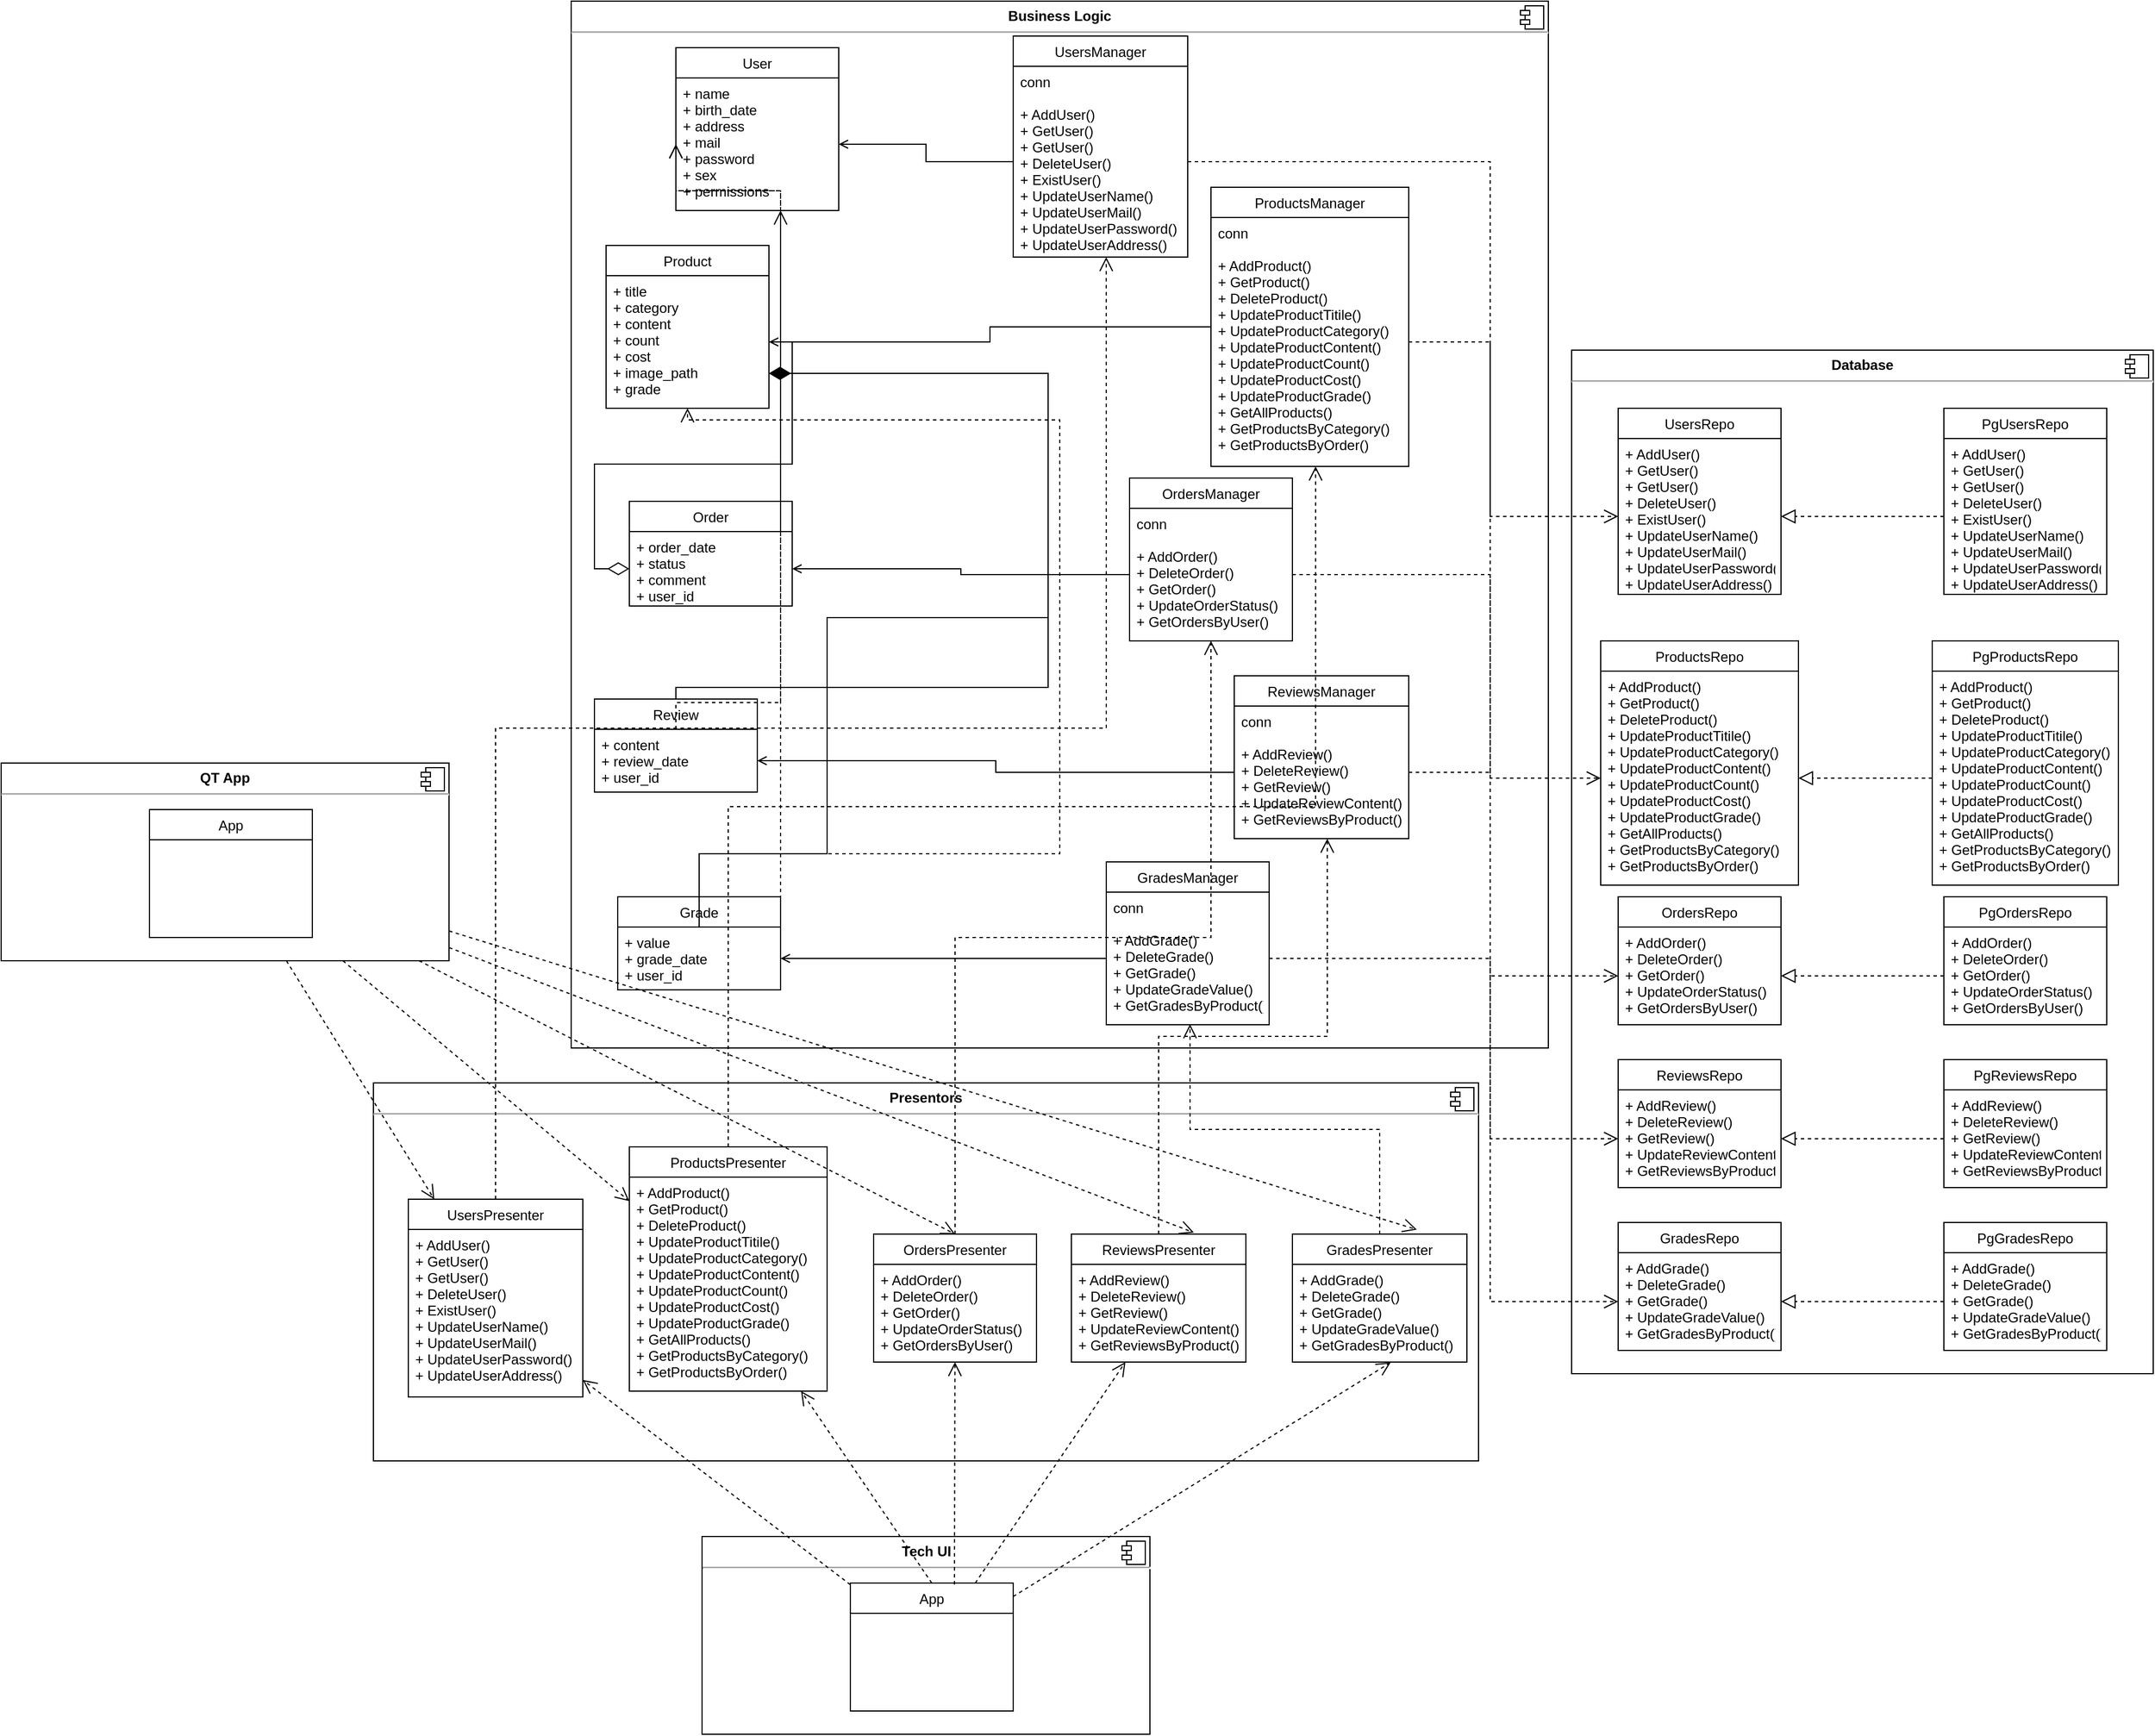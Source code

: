 <mxfile version="19.0.0" type="device"><diagram name="Page-1" id="c4acf3e9-155e-7222-9cf6-157b1a14988f"><mxGraphModel dx="3796" dy="1694" grid="1" gridSize="10" guides="1" tooltips="1" connect="1" arrows="1" fold="1" page="1" pageScale="1" pageWidth="850" pageHeight="1100" background="none" math="0" shadow="0"><root><mxCell id="0"/><mxCell id="1" parent="0"/><mxCell id="wbsk_7NaEqy0srvcn9H6-8" value="&lt;p style=&quot;margin:0px;margin-top:6px;text-align:center;&quot;&gt;&lt;b&gt;Business Logic&lt;/b&gt;&lt;/p&gt;&lt;hr&gt;&lt;p style=&quot;margin:0px;margin-left:8px;&quot;&gt;&lt;br&gt;&lt;/p&gt;" style="align=left;overflow=fill;html=1;dropTarget=0;" parent="1" vertex="1"><mxGeometry x="-80" y="20" width="840" height="900" as="geometry"/></mxCell><mxCell id="wbsk_7NaEqy0srvcn9H6-9" value="" style="shape=component;jettyWidth=8;jettyHeight=4;" parent="wbsk_7NaEqy0srvcn9H6-8" vertex="1"><mxGeometry x="1" width="20" height="20" relative="1" as="geometry"><mxPoint x="-24" y="4" as="offset"/></mxGeometry></mxCell><mxCell id="wbsk_7NaEqy0srvcn9H6-41" style="edgeStyle=orthogonalEdgeStyle;rounded=0;orthogonalLoop=1;jettySize=auto;html=1;endArrow=diamondThin;endFill=1;endSize=16;strokeWidth=1;" parent="1" source="wbsk_7NaEqy0srvcn9H6-21" target="wbsk_7NaEqy0srvcn9H6-17" edge="1"><mxGeometry relative="1" as="geometry"><Array as="points"><mxPoint x="330" y="610"/><mxPoint x="330" y="340"/></Array></mxGeometry></mxCell><mxCell id="wbsk_7NaEqy0srvcn9H6-36" style="edgeStyle=orthogonalEdgeStyle;rounded=0;orthogonalLoop=1;jettySize=auto;html=1;entryX=1;entryY=0.5;entryDx=0;entryDy=0;endArrow=open;endFill=0;" parent="1" source="wbsk_7NaEqy0srvcn9H6-27" target="wbsk_7NaEqy0srvcn9H6-18" edge="1"><mxGeometry relative="1" as="geometry"/></mxCell><mxCell id="wbsk_7NaEqy0srvcn9H6-35" style="edgeStyle=orthogonalEdgeStyle;rounded=0;orthogonalLoop=1;jettySize=auto;html=1;entryX=1;entryY=0.5;entryDx=0;entryDy=0;endArrow=open;endFill=0;" parent="1" source="wbsk_7NaEqy0srvcn9H6-26" target="wbsk_7NaEqy0srvcn9H6-13" edge="1"><mxGeometry relative="1" as="geometry"/></mxCell><mxCell id="wbsk_7NaEqy0srvcn9H6-37" style="edgeStyle=orthogonalEdgeStyle;rounded=0;orthogonalLoop=1;jettySize=auto;html=1;entryX=1;entryY=0.5;entryDx=0;entryDy=0;endArrow=open;endFill=0;" parent="1" source="wbsk_7NaEqy0srvcn9H6-30" target="wbsk_7NaEqy0srvcn9H6-20" edge="1"><mxGeometry relative="1" as="geometry"/></mxCell><mxCell id="wbsk_7NaEqy0srvcn9H6-38" style="edgeStyle=orthogonalEdgeStyle;rounded=0;orthogonalLoop=1;jettySize=auto;html=1;entryX=1;entryY=0.5;entryDx=0;entryDy=0;endArrow=open;endFill=0;" parent="1" source="wbsk_7NaEqy0srvcn9H6-32" target="wbsk_7NaEqy0srvcn9H6-22" edge="1"><mxGeometry relative="1" as="geometry"/></mxCell><mxCell id="wbsk_7NaEqy0srvcn9H6-39" style="edgeStyle=orthogonalEdgeStyle;rounded=0;orthogonalLoop=1;jettySize=auto;html=1;entryX=1;entryY=0.5;entryDx=0;entryDy=0;endArrow=open;endFill=0;" parent="1" source="wbsk_7NaEqy0srvcn9H6-34" target="wbsk_7NaEqy0srvcn9H6-24" edge="1"><mxGeometry relative="1" as="geometry"/></mxCell><mxCell id="wbsk_7NaEqy0srvcn9H6-40" style="edgeStyle=orthogonalEdgeStyle;rounded=0;orthogonalLoop=1;jettySize=auto;html=1;entryX=0;entryY=0.5;entryDx=0;entryDy=0;endArrow=diamondThin;endFill=0;strokeWidth=1;endSize=16;" parent="1" source="wbsk_7NaEqy0srvcn9H6-18" target="wbsk_7NaEqy0srvcn9H6-20" edge="1"><mxGeometry relative="1" as="geometry"/></mxCell><mxCell id="wbsk_7NaEqy0srvcn9H6-10" value="&lt;p style=&quot;margin:0px;margin-top:6px;text-align:center;&quot;&gt;&lt;b&gt;Database&lt;/b&gt;&lt;/p&gt;&lt;hr&gt;&lt;p style=&quot;margin:0px;margin-left:8px;&quot;&gt;&lt;br&gt;&lt;/p&gt;" style="align=left;overflow=fill;html=1;dropTarget=0;" parent="1" vertex="1"><mxGeometry x="780" y="320" width="500" height="880" as="geometry"/></mxCell><mxCell id="wbsk_7NaEqy0srvcn9H6-11" value="" style="shape=component;jettyWidth=8;jettyHeight=4;" parent="wbsk_7NaEqy0srvcn9H6-10" vertex="1"><mxGeometry x="1" width="20" height="20" relative="1" as="geometry"><mxPoint x="-24" y="4" as="offset"/></mxGeometry></mxCell><mxCell id="wbsk_7NaEqy0srvcn9H6-17" value="Product" style="swimlane;fontStyle=0;childLayout=stackLayout;horizontal=1;startSize=26;fillColor=none;horizontalStack=0;resizeParent=1;resizeParentMax=0;resizeLast=0;collapsible=1;marginBottom=0;" parent="1" vertex="1"><mxGeometry x="-50" y="230" width="140" height="140" as="geometry"/></mxCell><mxCell id="wbsk_7NaEqy0srvcn9H6-18" value="+ title&#10;+ category&#10;+ content&#10;+ count&#10;+ cost&#10;+ image_path&#10;+ grade" style="text;strokeColor=none;fillColor=none;align=left;verticalAlign=top;spacingLeft=4;spacingRight=4;overflow=hidden;rotatable=0;points=[[0,0.5],[1,0.5]];portConstraint=eastwest;" parent="wbsk_7NaEqy0srvcn9H6-17" vertex="1"><mxGeometry y="26" width="140" height="114" as="geometry"/></mxCell><mxCell id="wbsk_7NaEqy0srvcn9H6-12" value="User" style="swimlane;fontStyle=0;childLayout=stackLayout;horizontal=1;startSize=26;fillColor=none;horizontalStack=0;resizeParent=1;resizeParentMax=0;resizeLast=0;collapsible=1;marginBottom=0;" parent="1" vertex="1"><mxGeometry x="10" y="60" width="140" height="140" as="geometry"/></mxCell><mxCell id="wbsk_7NaEqy0srvcn9H6-13" value="+ name&#10;+ birth_date&#10;+ address&#10;+ mail&#10;+ password&#10;+ sex&#10;+ permissions" style="text;strokeColor=none;fillColor=none;align=left;verticalAlign=top;spacingLeft=4;spacingRight=4;overflow=hidden;rotatable=0;points=[[0,0.5],[1,0.5]];portConstraint=eastwest;" parent="wbsk_7NaEqy0srvcn9H6-12" vertex="1"><mxGeometry y="26" width="140" height="114" as="geometry"/></mxCell><mxCell id="wbsk_7NaEqy0srvcn9H6-19" value="Order" style="swimlane;fontStyle=0;childLayout=stackLayout;horizontal=1;startSize=26;fillColor=none;horizontalStack=0;resizeParent=1;resizeParentMax=0;resizeLast=0;collapsible=1;marginBottom=0;" parent="1" vertex="1"><mxGeometry x="-30" y="450" width="140" height="90" as="geometry"/></mxCell><mxCell id="wbsk_7NaEqy0srvcn9H6-20" value="+ order_date&#10;+ status&#10;+ comment&#10;+ user_id" style="text;strokeColor=none;fillColor=none;align=left;verticalAlign=top;spacingLeft=4;spacingRight=4;overflow=hidden;rotatable=0;points=[[0,0.5],[1,0.5]];portConstraint=eastwest;" parent="wbsk_7NaEqy0srvcn9H6-19" vertex="1"><mxGeometry y="26" width="140" height="64" as="geometry"/></mxCell><mxCell id="wbsk_7NaEqy0srvcn9H6-21" value="Review" style="swimlane;fontStyle=0;childLayout=stackLayout;horizontal=1;startSize=26;fillColor=none;horizontalStack=0;resizeParent=1;resizeParentMax=0;resizeLast=0;collapsible=1;marginBottom=0;" parent="1" vertex="1"><mxGeometry x="-60" y="620" width="140" height="80" as="geometry"/></mxCell><mxCell id="wbsk_7NaEqy0srvcn9H6-22" value="+ content&#10;+ review_date&#10;+ user_id" style="text;strokeColor=none;fillColor=none;align=left;verticalAlign=top;spacingLeft=4;spacingRight=4;overflow=hidden;rotatable=0;points=[[0,0.5],[1,0.5]];portConstraint=eastwest;" parent="wbsk_7NaEqy0srvcn9H6-21" vertex="1"><mxGeometry y="26" width="140" height="54" as="geometry"/></mxCell><mxCell id="wbsk_7NaEqy0srvcn9H6-23" value="Grade" style="swimlane;fontStyle=0;childLayout=stackLayout;horizontal=1;startSize=26;fillColor=none;horizontalStack=0;resizeParent=1;resizeParentMax=0;resizeLast=0;collapsible=1;marginBottom=0;" parent="1" vertex="1"><mxGeometry x="-40" y="790" width="140" height="80" as="geometry"/></mxCell><mxCell id="wbsk_7NaEqy0srvcn9H6-24" value="+ value&#10;+ grade_date&#10;+ user_id" style="text;strokeColor=none;fillColor=none;align=left;verticalAlign=top;spacingLeft=4;spacingRight=4;overflow=hidden;rotatable=0;points=[[0,0.5],[1,0.5]];portConstraint=eastwest;" parent="wbsk_7NaEqy0srvcn9H6-23" vertex="1"><mxGeometry y="26" width="140" height="54" as="geometry"/></mxCell><mxCell id="wbsk_7NaEqy0srvcn9H6-25" value="UsersManager" style="swimlane;fontStyle=0;childLayout=stackLayout;horizontal=1;startSize=26;fillColor=none;horizontalStack=0;resizeParent=1;resizeParentMax=0;resizeLast=0;collapsible=1;marginBottom=0;" parent="1" vertex="1"><mxGeometry x="300" y="50" width="150" height="190" as="geometry"/></mxCell><mxCell id="wbsk_7NaEqy0srvcn9H6-26" value="conn&#10;&#10;+ AddUser()&#10;+ GetUser()&#10;+ GetUser()&#10;+ DeleteUser()&#10;+ ExistUser()&#10;+ UpdateUserName()&#10;+ UpdateUserMail()&#10;+ UpdateUserPassword()&#10;+ UpdateUserAddress()" style="text;strokeColor=none;fillColor=none;align=left;verticalAlign=top;spacingLeft=4;spacingRight=4;overflow=hidden;rotatable=0;points=[[0,0.5],[1,0.5]];portConstraint=eastwest;" parent="wbsk_7NaEqy0srvcn9H6-25" vertex="1"><mxGeometry y="26" width="150" height="164" as="geometry"/></mxCell><mxCell id="wbsk_7NaEqy0srvcn9H6-27" value="ProductsManager" style="swimlane;fontStyle=0;childLayout=stackLayout;horizontal=1;startSize=26;fillColor=none;horizontalStack=0;resizeParent=1;resizeParentMax=0;resizeLast=0;collapsible=1;marginBottom=0;" parent="1" vertex="1"><mxGeometry x="470" y="180" width="170" height="240" as="geometry"/></mxCell><mxCell id="wbsk_7NaEqy0srvcn9H6-28" value="conn&#10;&#10;+ AddProduct()&#10;+ GetProduct()&#10;+ DeleteProduct()&#10;+ UpdateProductTitile()&#10;+ UpdateProductCategory()&#10;+ UpdateProductContent()&#10;+ UpdateProductCount()&#10;+ UpdateProductCost()&#10;+ UpdateProductGrade()&#10;+ GetAllProducts()&#10;+ GetProductsByCategory()&#10;+ GetProductsByOrder()" style="text;strokeColor=none;fillColor=none;align=left;verticalAlign=top;spacingLeft=4;spacingRight=4;overflow=hidden;rotatable=0;points=[[0,0.5],[1,0.5]];portConstraint=eastwest;" parent="wbsk_7NaEqy0srvcn9H6-27" vertex="1"><mxGeometry y="26" width="170" height="214" as="geometry"/></mxCell><mxCell id="wbsk_7NaEqy0srvcn9H6-29" value="OrdersManager" style="swimlane;fontStyle=0;childLayout=stackLayout;horizontal=1;startSize=26;fillColor=none;horizontalStack=0;resizeParent=1;resizeParentMax=0;resizeLast=0;collapsible=1;marginBottom=0;" parent="1" vertex="1"><mxGeometry x="400" y="430" width="140" height="140" as="geometry"/></mxCell><mxCell id="wbsk_7NaEqy0srvcn9H6-30" value="conn&#10;&#10;+ AddOrder()&#10;+ DeleteOrder()&#10;+ GetOrder()&#10;+ UpdateOrderStatus()&#10;+ GetOrdersByUser()" style="text;strokeColor=none;fillColor=none;align=left;verticalAlign=top;spacingLeft=4;spacingRight=4;overflow=hidden;rotatable=0;points=[[0,0.5],[1,0.5]];portConstraint=eastwest;" parent="wbsk_7NaEqy0srvcn9H6-29" vertex="1"><mxGeometry y="26" width="140" height="114" as="geometry"/></mxCell><mxCell id="wbsk_7NaEqy0srvcn9H6-31" value="ReviewsManager" style="swimlane;fontStyle=0;childLayout=stackLayout;horizontal=1;startSize=26;fillColor=none;horizontalStack=0;resizeParent=1;resizeParentMax=0;resizeLast=0;collapsible=1;marginBottom=0;" parent="1" vertex="1"><mxGeometry x="490" y="600" width="150" height="140" as="geometry"/></mxCell><mxCell id="wbsk_7NaEqy0srvcn9H6-32" value="conn&#10;&#10;+ AddReview()&#10;+ DeleteReview()&#10;+ GetReview()&#10;+ UpdateReviewContent()&#10;+ GetReviewsByProduct()" style="text;strokeColor=none;fillColor=none;align=left;verticalAlign=top;spacingLeft=4;spacingRight=4;overflow=hidden;rotatable=0;points=[[0,0.5],[1,0.5]];portConstraint=eastwest;" parent="wbsk_7NaEqy0srvcn9H6-31" vertex="1"><mxGeometry y="26" width="150" height="114" as="geometry"/></mxCell><mxCell id="wbsk_7NaEqy0srvcn9H6-33" value="GradesManager" style="swimlane;fontStyle=0;childLayout=stackLayout;horizontal=1;startSize=26;fillColor=none;horizontalStack=0;resizeParent=1;resizeParentMax=0;resizeLast=0;collapsible=1;marginBottom=0;" parent="1" vertex="1"><mxGeometry x="380" y="760" width="140" height="140" as="geometry"/></mxCell><mxCell id="wbsk_7NaEqy0srvcn9H6-34" value="conn&#10;&#10;+ AddGrade()&#10;+ DeleteGrade()&#10;+ GetGrade()&#10;+ UpdateGradeValue()&#10;+ GetGradesByProduct()" style="text;strokeColor=none;fillColor=none;align=left;verticalAlign=top;spacingLeft=4;spacingRight=4;overflow=hidden;rotatable=0;points=[[0,0.5],[1,0.5]];portConstraint=eastwest;" parent="wbsk_7NaEqy0srvcn9H6-33" vertex="1"><mxGeometry y="26" width="140" height="114" as="geometry"/></mxCell><mxCell id="wbsk_7NaEqy0srvcn9H6-42" style="edgeStyle=orthogonalEdgeStyle;rounded=0;orthogonalLoop=1;jettySize=auto;html=1;endArrow=diamondThin;endFill=1;endSize=16;strokeWidth=1;" parent="1" source="wbsk_7NaEqy0srvcn9H6-24" target="wbsk_7NaEqy0srvcn9H6-18" edge="1"><mxGeometry relative="1" as="geometry"><Array as="points"><mxPoint x="140" y="753"/><mxPoint x="140" y="550"/><mxPoint x="330" y="550"/><mxPoint x="330" y="340"/></Array></mxGeometry></mxCell><mxCell id="wbsk_7NaEqy0srvcn9H6-48" value="UsersRepo" style="swimlane;fontStyle=0;childLayout=stackLayout;horizontal=1;startSize=26;fillColor=none;horizontalStack=0;resizeParent=1;resizeParentMax=0;resizeLast=0;collapsible=1;marginBottom=0;" parent="1" vertex="1"><mxGeometry x="820" y="370" width="140" height="160" as="geometry"/></mxCell><mxCell id="wbsk_7NaEqy0srvcn9H6-49" value="+ AddUser()&#10;+ GetUser()&#10;+ GetUser()&#10;+ DeleteUser()&#10;+ ExistUser()&#10;+ UpdateUserName()&#10;+ UpdateUserMail()&#10;+ UpdateUserPassword()&#10;+ UpdateUserAddress()" style="text;strokeColor=none;fillColor=none;align=left;verticalAlign=top;spacingLeft=4;spacingRight=4;overflow=hidden;rotatable=0;points=[[0,0.5],[1,0.5]];portConstraint=eastwest;" parent="wbsk_7NaEqy0srvcn9H6-48" vertex="1"><mxGeometry y="26" width="140" height="134" as="geometry"/></mxCell><mxCell id="wbsk_7NaEqy0srvcn9H6-50" value="ProductsRepo" style="swimlane;fontStyle=0;childLayout=stackLayout;horizontal=1;startSize=26;fillColor=none;horizontalStack=0;resizeParent=1;resizeParentMax=0;resizeLast=0;collapsible=1;marginBottom=0;" parent="1" vertex="1"><mxGeometry x="805" y="570" width="170" height="210" as="geometry"/></mxCell><mxCell id="wbsk_7NaEqy0srvcn9H6-51" value="+ AddProduct()&#10;+ GetProduct()&#10;+ DeleteProduct()&#10;+ UpdateProductTitile()&#10;+ UpdateProductCategory()&#10;+ UpdateProductContent()&#10;+ UpdateProductCount()&#10;+ UpdateProductCost()&#10;+ UpdateProductGrade()&#10;+ GetAllProducts()&#10;+ GetProductsByCategory()&#10;+ GetProductsByOrder()" style="text;strokeColor=none;fillColor=none;align=left;verticalAlign=top;spacingLeft=4;spacingRight=4;overflow=hidden;rotatable=0;points=[[0,0.5],[1,0.5]];portConstraint=eastwest;" parent="wbsk_7NaEqy0srvcn9H6-50" vertex="1"><mxGeometry y="26" width="170" height="184" as="geometry"/></mxCell><mxCell id="wbsk_7NaEqy0srvcn9H6-52" value="OrdersRepo" style="swimlane;fontStyle=0;childLayout=stackLayout;horizontal=1;startSize=26;fillColor=none;horizontalStack=0;resizeParent=1;resizeParentMax=0;resizeLast=0;collapsible=1;marginBottom=0;" parent="1" vertex="1"><mxGeometry x="820" y="790" width="140" height="110" as="geometry"/></mxCell><mxCell id="wbsk_7NaEqy0srvcn9H6-53" value="+ AddOrder()&#10;+ DeleteOrder()&#10;+ GetOrder()&#10;+ UpdateOrderStatus()&#10;+ GetOrdersByUser()" style="text;strokeColor=none;fillColor=none;align=left;verticalAlign=top;spacingLeft=4;spacingRight=4;overflow=hidden;rotatable=0;points=[[0,0.5],[1,0.5]];portConstraint=eastwest;" parent="wbsk_7NaEqy0srvcn9H6-52" vertex="1"><mxGeometry y="26" width="140" height="84" as="geometry"/></mxCell><mxCell id="wbsk_7NaEqy0srvcn9H6-54" value="ReviewsRepo" style="swimlane;fontStyle=0;childLayout=stackLayout;horizontal=1;startSize=26;fillColor=none;horizontalStack=0;resizeParent=1;resizeParentMax=0;resizeLast=0;collapsible=1;marginBottom=0;" parent="1" vertex="1"><mxGeometry x="820" y="930" width="140" height="110" as="geometry"/></mxCell><mxCell id="wbsk_7NaEqy0srvcn9H6-55" value="+ AddReview()&#10;+ DeleteReview()&#10;+ GetReview()&#10;+ UpdateReviewContent()&#10;+ GetReviewsByProduct()" style="text;strokeColor=none;fillColor=none;align=left;verticalAlign=top;spacingLeft=4;spacingRight=4;overflow=hidden;rotatable=0;points=[[0,0.5],[1,0.5]];portConstraint=eastwest;" parent="wbsk_7NaEqy0srvcn9H6-54" vertex="1"><mxGeometry y="26" width="140" height="84" as="geometry"/></mxCell><mxCell id="wbsk_7NaEqy0srvcn9H6-56" value="GradesRepo" style="swimlane;fontStyle=0;childLayout=stackLayout;horizontal=1;startSize=26;fillColor=none;horizontalStack=0;resizeParent=1;resizeParentMax=0;resizeLast=0;collapsible=1;marginBottom=0;" parent="1" vertex="1"><mxGeometry x="820" y="1070" width="140" height="110" as="geometry"/></mxCell><mxCell id="wbsk_7NaEqy0srvcn9H6-57" value="+ AddGrade()&#10;+ DeleteGrade()&#10;+ GetGrade()&#10;+ UpdateGradeValue()&#10;+ GetGradesByProduct()" style="text;strokeColor=none;fillColor=none;align=left;verticalAlign=top;spacingLeft=4;spacingRight=4;overflow=hidden;rotatable=0;points=[[0,0.5],[1,0.5]];portConstraint=eastwest;" parent="wbsk_7NaEqy0srvcn9H6-56" vertex="1"><mxGeometry y="26" width="140" height="84" as="geometry"/></mxCell><mxCell id="wbsk_7NaEqy0srvcn9H6-63" value="PgUsersRepo" style="swimlane;fontStyle=0;childLayout=stackLayout;horizontal=1;startSize=26;fillColor=none;horizontalStack=0;resizeParent=1;resizeParentMax=0;resizeLast=0;collapsible=1;marginBottom=0;" parent="1" vertex="1"><mxGeometry x="1100" y="370" width="140" height="160" as="geometry"/></mxCell><mxCell id="wbsk_7NaEqy0srvcn9H6-64" value="+ AddUser()&#10;+ GetUser()&#10;+ GetUser()&#10;+ DeleteUser()&#10;+ ExistUser()&#10;+ UpdateUserName()&#10;+ UpdateUserMail()&#10;+ UpdateUserPassword()&#10;+ UpdateUserAddress()" style="text;strokeColor=none;fillColor=none;align=left;verticalAlign=top;spacingLeft=4;spacingRight=4;overflow=hidden;rotatable=0;points=[[0,0.5],[1,0.5]];portConstraint=eastwest;" parent="wbsk_7NaEqy0srvcn9H6-63" vertex="1"><mxGeometry y="26" width="140" height="134" as="geometry"/></mxCell><mxCell id="wbsk_7NaEqy0srvcn9H6-65" value="PgProductsRepo" style="swimlane;fontStyle=0;childLayout=stackLayout;horizontal=1;startSize=26;fillColor=none;horizontalStack=0;resizeParent=1;resizeParentMax=0;resizeLast=0;collapsible=1;marginBottom=0;" parent="1" vertex="1"><mxGeometry x="1090" y="570" width="160" height="210" as="geometry"/></mxCell><mxCell id="wbsk_7NaEqy0srvcn9H6-66" value="+ AddProduct()&#10;+ GetProduct()&#10;+ DeleteProduct()&#10;+ UpdateProductTitile()&#10;+ UpdateProductCategory()&#10;+ UpdateProductContent()&#10;+ UpdateProductCount()&#10;+ UpdateProductCost()&#10;+ UpdateProductGrade()&#10;+ GetAllProducts()&#10;+ GetProductsByCategory()&#10;+ GetProductsByOrder()" style="text;strokeColor=none;fillColor=none;align=left;verticalAlign=top;spacingLeft=4;spacingRight=4;overflow=hidden;rotatable=0;points=[[0,0.5],[1,0.5]];portConstraint=eastwest;" parent="wbsk_7NaEqy0srvcn9H6-65" vertex="1"><mxGeometry y="26" width="160" height="184" as="geometry"/></mxCell><mxCell id="wbsk_7NaEqy0srvcn9H6-67" value="PgOrdersRepo" style="swimlane;fontStyle=0;childLayout=stackLayout;horizontal=1;startSize=26;fillColor=none;horizontalStack=0;resizeParent=1;resizeParentMax=0;resizeLast=0;collapsible=1;marginBottom=0;" parent="1" vertex="1"><mxGeometry x="1100" y="790" width="140" height="110" as="geometry"/></mxCell><mxCell id="wbsk_7NaEqy0srvcn9H6-68" value="+ AddOrder()&#10;+ DeleteOrder()&#10;+ GetOrder()&#10;+ UpdateOrderStatus()&#10;+ GetOrdersByUser()" style="text;strokeColor=none;fillColor=none;align=left;verticalAlign=top;spacingLeft=4;spacingRight=4;overflow=hidden;rotatable=0;points=[[0,0.5],[1,0.5]];portConstraint=eastwest;" parent="wbsk_7NaEqy0srvcn9H6-67" vertex="1"><mxGeometry y="26" width="140" height="84" as="geometry"/></mxCell><mxCell id="wbsk_7NaEqy0srvcn9H6-69" value="PgReviewsRepo" style="swimlane;fontStyle=0;childLayout=stackLayout;horizontal=1;startSize=26;fillColor=none;horizontalStack=0;resizeParent=1;resizeParentMax=0;resizeLast=0;collapsible=1;marginBottom=0;" parent="1" vertex="1"><mxGeometry x="1100" y="930" width="140" height="110" as="geometry"/></mxCell><mxCell id="wbsk_7NaEqy0srvcn9H6-70" value="+ AddReview()&#10;+ DeleteReview()&#10;+ GetReview()&#10;+ UpdateReviewContent()&#10;+ GetReviewsByProduct()" style="text;strokeColor=none;fillColor=none;align=left;verticalAlign=top;spacingLeft=4;spacingRight=4;overflow=hidden;rotatable=0;points=[[0,0.5],[1,0.5]];portConstraint=eastwest;" parent="wbsk_7NaEqy0srvcn9H6-69" vertex="1"><mxGeometry y="26" width="140" height="84" as="geometry"/></mxCell><mxCell id="wbsk_7NaEqy0srvcn9H6-71" value="PgGradesRepo" style="swimlane;fontStyle=0;childLayout=stackLayout;horizontal=1;startSize=26;fillColor=none;horizontalStack=0;resizeParent=1;resizeParentMax=0;resizeLast=0;collapsible=1;marginBottom=0;" parent="1" vertex="1"><mxGeometry x="1100" y="1070" width="140" height="110" as="geometry"/></mxCell><mxCell id="wbsk_7NaEqy0srvcn9H6-72" value="+ AddGrade()&#10;+ DeleteGrade()&#10;+ GetGrade()&#10;+ UpdateGradeValue()&#10;+ GetGradesByProduct()" style="text;strokeColor=none;fillColor=none;align=left;verticalAlign=top;spacingLeft=4;spacingRight=4;overflow=hidden;rotatable=0;points=[[0,0.5],[1,0.5]];portConstraint=eastwest;" parent="wbsk_7NaEqy0srvcn9H6-71" vertex="1"><mxGeometry y="26" width="140" height="84" as="geometry"/></mxCell><mxCell id="wbsk_7NaEqy0srvcn9H6-73" style="edgeStyle=orthogonalEdgeStyle;rounded=0;orthogonalLoop=1;jettySize=auto;html=1;exitX=0;exitY=0.5;exitDx=0;exitDy=0;entryX=1;entryY=0.5;entryDx=0;entryDy=0;endArrow=block;endFill=0;endSize=10;strokeWidth=1;dashed=1;" parent="1" source="wbsk_7NaEqy0srvcn9H6-64" target="wbsk_7NaEqy0srvcn9H6-49" edge="1"><mxGeometry relative="1" as="geometry"/></mxCell><mxCell id="wbsk_7NaEqy0srvcn9H6-74" value="" style="edgeStyle=orthogonalEdgeStyle;rounded=0;orthogonalLoop=1;jettySize=auto;html=1;endArrow=block;endFill=0;endSize=10;strokeWidth=1;dashed=1;" parent="1" source="wbsk_7NaEqy0srvcn9H6-66" target="wbsk_7NaEqy0srvcn9H6-51" edge="1"><mxGeometry relative="1" as="geometry"/></mxCell><mxCell id="wbsk_7NaEqy0srvcn9H6-75" style="edgeStyle=orthogonalEdgeStyle;rounded=0;orthogonalLoop=1;jettySize=auto;html=1;exitX=0;exitY=0.5;exitDx=0;exitDy=0;endArrow=block;endFill=0;endSize=10;strokeWidth=1;dashed=1;" parent="1" source="wbsk_7NaEqy0srvcn9H6-68" target="wbsk_7NaEqy0srvcn9H6-53" edge="1"><mxGeometry relative="1" as="geometry"/></mxCell><mxCell id="wbsk_7NaEqy0srvcn9H6-76" style="edgeStyle=orthogonalEdgeStyle;rounded=0;orthogonalLoop=1;jettySize=auto;html=1;exitX=0;exitY=0.5;exitDx=0;exitDy=0;entryX=1;entryY=0.5;entryDx=0;entryDy=0;endArrow=block;endFill=0;endSize=10;strokeWidth=1;dashed=1;" parent="1" source="wbsk_7NaEqy0srvcn9H6-70" target="wbsk_7NaEqy0srvcn9H6-55" edge="1"><mxGeometry relative="1" as="geometry"/></mxCell><mxCell id="wbsk_7NaEqy0srvcn9H6-77" style="edgeStyle=orthogonalEdgeStyle;rounded=0;orthogonalLoop=1;jettySize=auto;html=1;exitX=0;exitY=0.5;exitDx=0;exitDy=0;endArrow=block;endFill=0;endSize=10;strokeWidth=1;dashed=1;" parent="1" source="wbsk_7NaEqy0srvcn9H6-72" target="wbsk_7NaEqy0srvcn9H6-57" edge="1"><mxGeometry relative="1" as="geometry"/></mxCell><mxCell id="wbsk_7NaEqy0srvcn9H6-78" style="edgeStyle=orthogonalEdgeStyle;rounded=0;orthogonalLoop=1;jettySize=auto;html=1;entryX=0;entryY=0.5;entryDx=0;entryDy=0;endArrow=open;endFill=0;endSize=10;strokeWidth=1;dashed=1;" parent="1" source="wbsk_7NaEqy0srvcn9H6-20" target="wbsk_7NaEqy0srvcn9H6-13" edge="1"><mxGeometry relative="1" as="geometry"><Array as="points"><mxPoint x="100" y="510"/><mxPoint x="100" y="183"/></Array></mxGeometry></mxCell><mxCell id="wbsk_7NaEqy0srvcn9H6-79" style="edgeStyle=orthogonalEdgeStyle;rounded=0;orthogonalLoop=1;jettySize=auto;html=1;entryX=0;entryY=0.5;entryDx=0;entryDy=0;dashed=1;endArrow=open;endFill=0;endSize=10;strokeWidth=1;" parent="1" source="wbsk_7NaEqy0srvcn9H6-22" target="wbsk_7NaEqy0srvcn9H6-13" edge="1"><mxGeometry relative="1" as="geometry"><Array as="points"><mxPoint x="100" y="623"/><mxPoint x="100" y="183"/></Array></mxGeometry></mxCell><mxCell id="wbsk_7NaEqy0srvcn9H6-80" style="edgeStyle=orthogonalEdgeStyle;rounded=0;orthogonalLoop=1;jettySize=auto;html=1;dashed=1;endArrow=open;endFill=0;endSize=10;strokeWidth=1;" parent="1" source="wbsk_7NaEqy0srvcn9H6-24" target="wbsk_7NaEqy0srvcn9H6-13" edge="1"><mxGeometry relative="1" as="geometry"><Array as="points"><mxPoint x="100" y="753"/><mxPoint x="100" y="183"/></Array></mxGeometry></mxCell><mxCell id="wbsk_7NaEqy0srvcn9H6-81" style="edgeStyle=orthogonalEdgeStyle;rounded=0;orthogonalLoop=1;jettySize=auto;html=1;dashed=1;endArrow=open;endFill=0;endSize=10;strokeWidth=1;" parent="1" source="wbsk_7NaEqy0srvcn9H6-24" target="wbsk_7NaEqy0srvcn9H6-18" edge="1"><mxGeometry relative="1" as="geometry"><Array as="points"><mxPoint x="340" y="753"/><mxPoint x="340" y="380"/></Array></mxGeometry></mxCell><mxCell id="ZTFP9hmpAJ_VcBVIoabE-5" style="edgeStyle=orthogonalEdgeStyle;rounded=0;orthogonalLoop=1;jettySize=auto;html=1;entryX=0;entryY=0.5;entryDx=0;entryDy=0;endArrow=open;endFill=0;endSize=10;dashed=1;" edge="1" parent="1" source="wbsk_7NaEqy0srvcn9H6-26" target="wbsk_7NaEqy0srvcn9H6-49"><mxGeometry relative="1" as="geometry"><Array as="points"><mxPoint x="710" y="158"/><mxPoint x="710" y="463"/></Array></mxGeometry></mxCell><mxCell id="ZTFP9hmpAJ_VcBVIoabE-6" style="edgeStyle=orthogonalEdgeStyle;rounded=0;orthogonalLoop=1;jettySize=auto;html=1;entryX=0;entryY=0.5;entryDx=0;entryDy=0;dashed=1;endArrow=open;endFill=0;endSize=10;" edge="1" parent="1" source="wbsk_7NaEqy0srvcn9H6-28" target="wbsk_7NaEqy0srvcn9H6-51"><mxGeometry relative="1" as="geometry"><Array as="points"><mxPoint x="710" y="313"/><mxPoint x="710" y="688"/></Array></mxGeometry></mxCell><mxCell id="ZTFP9hmpAJ_VcBVIoabE-7" style="edgeStyle=orthogonalEdgeStyle;rounded=0;orthogonalLoop=1;jettySize=auto;html=1;entryX=0;entryY=0.5;entryDx=0;entryDy=0;dashed=1;endArrow=open;endFill=0;endSize=10;" edge="1" parent="1" source="wbsk_7NaEqy0srvcn9H6-30" target="wbsk_7NaEqy0srvcn9H6-53"><mxGeometry relative="1" as="geometry"><Array as="points"><mxPoint x="710" y="513"/><mxPoint x="710" y="858"/></Array></mxGeometry></mxCell><mxCell id="ZTFP9hmpAJ_VcBVIoabE-9" style="edgeStyle=orthogonalEdgeStyle;rounded=0;orthogonalLoop=1;jettySize=auto;html=1;entryX=0;entryY=0.5;entryDx=0;entryDy=0;dashed=1;endArrow=open;endFill=0;endSize=10;" edge="1" parent="1" source="wbsk_7NaEqy0srvcn9H6-32" target="wbsk_7NaEqy0srvcn9H6-55"><mxGeometry relative="1" as="geometry"><Array as="points"><mxPoint x="710" y="683"/><mxPoint x="710" y="998"/></Array></mxGeometry></mxCell><mxCell id="ZTFP9hmpAJ_VcBVIoabE-10" style="edgeStyle=orthogonalEdgeStyle;rounded=0;orthogonalLoop=1;jettySize=auto;html=1;entryX=0;entryY=0.5;entryDx=0;entryDy=0;dashed=1;endArrow=open;endFill=0;endSize=10;" edge="1" parent="1" source="wbsk_7NaEqy0srvcn9H6-34" target="wbsk_7NaEqy0srvcn9H6-57"><mxGeometry relative="1" as="geometry"><Array as="points"><mxPoint x="710" y="843"/><mxPoint x="710" y="1138"/></Array></mxGeometry></mxCell><mxCell id="ZTFP9hmpAJ_VcBVIoabE-11" value="&lt;p style=&quot;margin:0px;margin-top:6px;text-align:center;&quot;&gt;&lt;b&gt;Presentors&lt;/b&gt;&lt;/p&gt;&lt;hr&gt;&lt;p style=&quot;margin:0px;margin-left:8px;&quot;&gt;&lt;br&gt;&lt;/p&gt;" style="align=left;overflow=fill;html=1;dropTarget=0;" vertex="1" parent="1"><mxGeometry x="-250" y="950" width="950" height="325" as="geometry"/></mxCell><mxCell id="ZTFP9hmpAJ_VcBVIoabE-12" value="" style="shape=component;jettyWidth=8;jettyHeight=4;" vertex="1" parent="ZTFP9hmpAJ_VcBVIoabE-11"><mxGeometry x="1" width="20" height="20" relative="1" as="geometry"><mxPoint x="-24" y="4" as="offset"/></mxGeometry></mxCell><mxCell id="ZTFP9hmpAJ_VcBVIoabE-23" style="edgeStyle=orthogonalEdgeStyle;rounded=0;orthogonalLoop=1;jettySize=auto;html=1;entryX=0.533;entryY=1;entryDx=0;entryDy=0;entryPerimeter=0;dashed=1;endArrow=open;endFill=0;endSize=10;" edge="1" parent="1" source="ZTFP9hmpAJ_VcBVIoabE-13" target="wbsk_7NaEqy0srvcn9H6-26"><mxGeometry relative="1" as="geometry"/></mxCell><mxCell id="ZTFP9hmpAJ_VcBVIoabE-13" value="UsersPresenter" style="swimlane;fontStyle=0;childLayout=stackLayout;horizontal=1;startSize=26;fillColor=none;horizontalStack=0;resizeParent=1;resizeParentMax=0;resizeLast=0;collapsible=1;marginBottom=0;" vertex="1" parent="1"><mxGeometry x="-220" y="1050" width="150" height="170" as="geometry"/></mxCell><mxCell id="ZTFP9hmpAJ_VcBVIoabE-14" value="+ AddUser()&#10;+ GetUser()&#10;+ GetUser()&#10;+ DeleteUser()&#10;+ ExistUser()&#10;+ UpdateUserName()&#10;+ UpdateUserMail()&#10;+ UpdateUserPassword()&#10;+ UpdateUserAddress()" style="text;strokeColor=none;fillColor=none;align=left;verticalAlign=top;spacingLeft=4;spacingRight=4;overflow=hidden;rotatable=0;points=[[0,0.5],[1,0.5]];portConstraint=eastwest;" vertex="1" parent="ZTFP9hmpAJ_VcBVIoabE-13"><mxGeometry y="26" width="150" height="144" as="geometry"/></mxCell><mxCell id="ZTFP9hmpAJ_VcBVIoabE-24" style="edgeStyle=orthogonalEdgeStyle;rounded=0;orthogonalLoop=1;jettySize=auto;html=1;entryX=0.529;entryY=1;entryDx=0;entryDy=0;entryPerimeter=0;dashed=1;endArrow=open;endFill=0;endSize=10;" edge="1" parent="1" source="ZTFP9hmpAJ_VcBVIoabE-15" target="wbsk_7NaEqy0srvcn9H6-28"><mxGeometry relative="1" as="geometry"/></mxCell><mxCell id="ZTFP9hmpAJ_VcBVIoabE-15" value="ProductsPresenter" style="swimlane;fontStyle=0;childLayout=stackLayout;horizontal=1;startSize=26;fillColor=none;horizontalStack=0;resizeParent=1;resizeParentMax=0;resizeLast=0;collapsible=1;marginBottom=0;" vertex="1" parent="1"><mxGeometry x="-30" y="1005" width="170" height="210" as="geometry"/></mxCell><mxCell id="ZTFP9hmpAJ_VcBVIoabE-16" value="+ AddProduct()&#10;+ GetProduct()&#10;+ DeleteProduct()&#10;+ UpdateProductTitile()&#10;+ UpdateProductCategory()&#10;+ UpdateProductContent()&#10;+ UpdateProductCount()&#10;+ UpdateProductCost()&#10;+ UpdateProductGrade()&#10;+ GetAllProducts()&#10;+ GetProductsByCategory()&#10;+ GetProductsByOrder()" style="text;strokeColor=none;fillColor=none;align=left;verticalAlign=top;spacingLeft=4;spacingRight=4;overflow=hidden;rotatable=0;points=[[0,0.5],[1,0.5]];portConstraint=eastwest;" vertex="1" parent="ZTFP9hmpAJ_VcBVIoabE-15"><mxGeometry y="26" width="170" height="184" as="geometry"/></mxCell><mxCell id="ZTFP9hmpAJ_VcBVIoabE-25" style="edgeStyle=orthogonalEdgeStyle;rounded=0;orthogonalLoop=1;jettySize=auto;html=1;entryX=0.5;entryY=1;entryDx=0;entryDy=0;entryPerimeter=0;dashed=1;endArrow=open;endFill=0;endSize=10;" edge="1" parent="1" source="ZTFP9hmpAJ_VcBVIoabE-17" target="wbsk_7NaEqy0srvcn9H6-30"><mxGeometry relative="1" as="geometry"/></mxCell><mxCell id="ZTFP9hmpAJ_VcBVIoabE-17" value="OrdersPresenter" style="swimlane;fontStyle=0;childLayout=stackLayout;horizontal=1;startSize=26;fillColor=none;horizontalStack=0;resizeParent=1;resizeParentMax=0;resizeLast=0;collapsible=1;marginBottom=0;" vertex="1" parent="1"><mxGeometry x="180" y="1080" width="140" height="110" as="geometry"/></mxCell><mxCell id="ZTFP9hmpAJ_VcBVIoabE-18" value="+ AddOrder()&#10;+ DeleteOrder()&#10;+ GetOrder()&#10;+ UpdateOrderStatus()&#10;+ GetOrdersByUser()" style="text;strokeColor=none;fillColor=none;align=left;verticalAlign=top;spacingLeft=4;spacingRight=4;overflow=hidden;rotatable=0;points=[[0,0.5],[1,0.5]];portConstraint=eastwest;" vertex="1" parent="ZTFP9hmpAJ_VcBVIoabE-17"><mxGeometry y="26" width="140" height="84" as="geometry"/></mxCell><mxCell id="ZTFP9hmpAJ_VcBVIoabE-26" style="edgeStyle=orthogonalEdgeStyle;rounded=0;orthogonalLoop=1;jettySize=auto;html=1;entryX=0.533;entryY=1;entryDx=0;entryDy=0;entryPerimeter=0;dashed=1;endArrow=open;endFill=0;endSize=10;" edge="1" parent="1" source="ZTFP9hmpAJ_VcBVIoabE-19" target="wbsk_7NaEqy0srvcn9H6-32"><mxGeometry relative="1" as="geometry"/></mxCell><mxCell id="ZTFP9hmpAJ_VcBVIoabE-19" value="ReviewsPresenter" style="swimlane;fontStyle=0;childLayout=stackLayout;horizontal=1;startSize=26;fillColor=none;horizontalStack=0;resizeParent=1;resizeParentMax=0;resizeLast=0;collapsible=1;marginBottom=0;" vertex="1" parent="1"><mxGeometry x="350" y="1080" width="150" height="110" as="geometry"/></mxCell><mxCell id="ZTFP9hmpAJ_VcBVIoabE-20" value="+ AddReview()&#10;+ DeleteReview()&#10;+ GetReview()&#10;+ UpdateReviewContent()&#10;+ GetReviewsByProduct()" style="text;strokeColor=none;fillColor=none;align=left;verticalAlign=top;spacingLeft=4;spacingRight=4;overflow=hidden;rotatable=0;points=[[0,0.5],[1,0.5]];portConstraint=eastwest;" vertex="1" parent="ZTFP9hmpAJ_VcBVIoabE-19"><mxGeometry y="26" width="150" height="84" as="geometry"/></mxCell><mxCell id="ZTFP9hmpAJ_VcBVIoabE-27" style="edgeStyle=orthogonalEdgeStyle;rounded=0;orthogonalLoop=1;jettySize=auto;html=1;entryX=0.514;entryY=0.996;entryDx=0;entryDy=0;entryPerimeter=0;dashed=1;endArrow=open;endFill=0;endSize=10;" edge="1" parent="1" source="ZTFP9hmpAJ_VcBVIoabE-21" target="wbsk_7NaEqy0srvcn9H6-34"><mxGeometry relative="1" as="geometry"/></mxCell><mxCell id="ZTFP9hmpAJ_VcBVIoabE-21" value="GradesPresenter" style="swimlane;fontStyle=0;childLayout=stackLayout;horizontal=1;startSize=26;fillColor=none;horizontalStack=0;resizeParent=1;resizeParentMax=0;resizeLast=0;collapsible=1;marginBottom=0;" vertex="1" parent="1"><mxGeometry x="540" y="1080" width="150" height="110" as="geometry"/></mxCell><mxCell id="ZTFP9hmpAJ_VcBVIoabE-22" value="+ AddGrade()&#10;+ DeleteGrade()&#10;+ GetGrade()&#10;+ UpdateGradeValue()&#10;+ GetGradesByProduct()" style="text;strokeColor=none;fillColor=none;align=left;verticalAlign=top;spacingLeft=4;spacingRight=4;overflow=hidden;rotatable=0;points=[[0,0.5],[1,0.5]];portConstraint=eastwest;" vertex="1" parent="ZTFP9hmpAJ_VcBVIoabE-21"><mxGeometry y="26" width="150" height="84" as="geometry"/></mxCell><mxCell id="ZTFP9hmpAJ_VcBVIoabE-28" value="&lt;p style=&quot;margin:0px;margin-top:6px;text-align:center;&quot;&gt;&lt;b&gt;Tech UI&lt;/b&gt;&lt;/p&gt;&lt;hr&gt;&lt;p style=&quot;margin:0px;margin-left:8px;&quot;&gt;&lt;br&gt;&lt;/p&gt;" style="align=left;overflow=fill;html=1;dropTarget=0;" vertex="1" parent="1"><mxGeometry x="32.5" y="1340" width="385" height="170" as="geometry"/></mxCell><mxCell id="ZTFP9hmpAJ_VcBVIoabE-29" value="" style="shape=component;jettyWidth=8;jettyHeight=4;" vertex="1" parent="ZTFP9hmpAJ_VcBVIoabE-28"><mxGeometry x="1" width="20" height="20" relative="1" as="geometry"><mxPoint x="-24" y="4" as="offset"/></mxGeometry></mxCell><mxCell id="ZTFP9hmpAJ_VcBVIoabE-33" style="rounded=0;orthogonalLoop=1;jettySize=auto;html=1;dashed=1;endArrow=open;endFill=0;endSize=10;" edge="1" parent="1" source="ZTFP9hmpAJ_VcBVIoabE-30" target="ZTFP9hmpAJ_VcBVIoabE-14"><mxGeometry relative="1" as="geometry"/></mxCell><mxCell id="ZTFP9hmpAJ_VcBVIoabE-34" style="edgeStyle=none;rounded=0;orthogonalLoop=1;jettySize=auto;html=1;exitX=0.5;exitY=0;exitDx=0;exitDy=0;dashed=1;endArrow=open;endFill=0;endSize=10;" edge="1" parent="1" source="ZTFP9hmpAJ_VcBVIoabE-30" target="ZTFP9hmpAJ_VcBVIoabE-16"><mxGeometry relative="1" as="geometry"/></mxCell><mxCell id="ZTFP9hmpAJ_VcBVIoabE-35" style="edgeStyle=none;rounded=0;orthogonalLoop=1;jettySize=auto;html=1;dashed=1;endArrow=open;endFill=0;endSize=10;exitX=0.639;exitY=0.011;exitDx=0;exitDy=0;exitPerimeter=0;" edge="1" parent="1" source="ZTFP9hmpAJ_VcBVIoabE-30" target="ZTFP9hmpAJ_VcBVIoabE-18"><mxGeometry relative="1" as="geometry"/></mxCell><mxCell id="ZTFP9hmpAJ_VcBVIoabE-36" style="edgeStyle=none;rounded=0;orthogonalLoop=1;jettySize=auto;html=1;dashed=1;endArrow=open;endFill=0;endSize=10;" edge="1" parent="1" source="ZTFP9hmpAJ_VcBVIoabE-30" target="ZTFP9hmpAJ_VcBVIoabE-20"><mxGeometry relative="1" as="geometry"/></mxCell><mxCell id="ZTFP9hmpAJ_VcBVIoabE-37" style="edgeStyle=none;rounded=0;orthogonalLoop=1;jettySize=auto;html=1;entryX=0.563;entryY=1.004;entryDx=0;entryDy=0;entryPerimeter=0;dashed=1;endArrow=open;endFill=0;endSize=10;" edge="1" parent="1" source="ZTFP9hmpAJ_VcBVIoabE-30" target="ZTFP9hmpAJ_VcBVIoabE-22"><mxGeometry relative="1" as="geometry"/></mxCell><mxCell id="ZTFP9hmpAJ_VcBVIoabE-30" value="App" style="swimlane;fontStyle=0;childLayout=stackLayout;horizontal=1;startSize=26;fillColor=none;horizontalStack=0;resizeParent=1;resizeParentMax=0;resizeLast=0;collapsible=1;marginBottom=0;" vertex="1" parent="1"><mxGeometry x="160" y="1380" width="140" height="110" as="geometry"/></mxCell><mxCell id="ZTFP9hmpAJ_VcBVIoabE-41" style="edgeStyle=none;rounded=0;orthogonalLoop=1;jettySize=auto;html=1;dashed=1;endArrow=open;endFill=0;endSize=10;" edge="1" parent="1" source="ZTFP9hmpAJ_VcBVIoabE-38" target="ZTFP9hmpAJ_VcBVIoabE-13"><mxGeometry relative="1" as="geometry"/></mxCell><mxCell id="ZTFP9hmpAJ_VcBVIoabE-42" style="edgeStyle=none;rounded=0;orthogonalLoop=1;jettySize=auto;html=1;dashed=1;endArrow=open;endFill=0;endSize=10;" edge="1" parent="1" source="ZTFP9hmpAJ_VcBVIoabE-38" target="ZTFP9hmpAJ_VcBVIoabE-16"><mxGeometry relative="1" as="geometry"/></mxCell><mxCell id="ZTFP9hmpAJ_VcBVIoabE-43" style="edgeStyle=none;rounded=0;orthogonalLoop=1;jettySize=auto;html=1;entryX=0.5;entryY=0;entryDx=0;entryDy=0;dashed=1;endArrow=open;endFill=0;endSize=10;" edge="1" parent="1" source="ZTFP9hmpAJ_VcBVIoabE-38" target="ZTFP9hmpAJ_VcBVIoabE-17"><mxGeometry relative="1" as="geometry"/></mxCell><mxCell id="ZTFP9hmpAJ_VcBVIoabE-44" style="edgeStyle=none;rounded=0;orthogonalLoop=1;jettySize=auto;html=1;entryX=0.702;entryY=-0.012;entryDx=0;entryDy=0;entryPerimeter=0;dashed=1;endArrow=open;endFill=0;endSize=10;" edge="1" parent="1" source="ZTFP9hmpAJ_VcBVIoabE-38" target="ZTFP9hmpAJ_VcBVIoabE-19"><mxGeometry relative="1" as="geometry"/></mxCell><mxCell id="ZTFP9hmpAJ_VcBVIoabE-45" style="edgeStyle=none;rounded=0;orthogonalLoop=1;jettySize=auto;html=1;entryX=0.713;entryY=-0.035;entryDx=0;entryDy=0;entryPerimeter=0;dashed=1;endArrow=open;endFill=0;endSize=10;" edge="1" parent="1" source="ZTFP9hmpAJ_VcBVIoabE-38" target="ZTFP9hmpAJ_VcBVIoabE-21"><mxGeometry relative="1" as="geometry"/></mxCell><mxCell id="ZTFP9hmpAJ_VcBVIoabE-38" value="&lt;p style=&quot;margin:0px;margin-top:6px;text-align:center;&quot;&gt;&lt;b&gt;QT App&lt;/b&gt;&lt;/p&gt;&lt;hr&gt;&lt;p style=&quot;margin:0px;margin-left:8px;&quot;&gt;&lt;br&gt;&lt;/p&gt;" style="align=left;overflow=fill;html=1;dropTarget=0;" vertex="1" parent="1"><mxGeometry x="-570" y="675" width="385" height="170" as="geometry"/></mxCell><mxCell id="ZTFP9hmpAJ_VcBVIoabE-39" value="" style="shape=component;jettyWidth=8;jettyHeight=4;" vertex="1" parent="ZTFP9hmpAJ_VcBVIoabE-38"><mxGeometry x="1" width="20" height="20" relative="1" as="geometry"><mxPoint x="-24" y="4" as="offset"/></mxGeometry></mxCell><mxCell id="ZTFP9hmpAJ_VcBVIoabE-40" value="App" style="swimlane;fontStyle=0;childLayout=stackLayout;horizontal=1;startSize=26;fillColor=none;horizontalStack=0;resizeParent=1;resizeParentMax=0;resizeLast=0;collapsible=1;marginBottom=0;" vertex="1" parent="1"><mxGeometry x="-442.5" y="715" width="140" height="110" as="geometry"/></mxCell></root></mxGraphModel></diagram></mxfile>